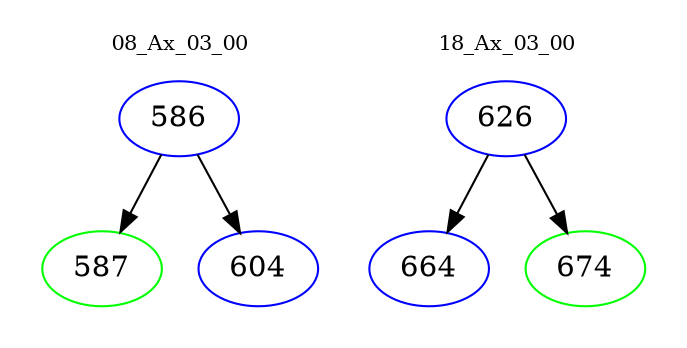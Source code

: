 digraph{
subgraph cluster_0 {
color = white
label = "08_Ax_03_00";
fontsize=10;
T0_586 [label="586", color="blue"]
T0_586 -> T0_587 [color="black"]
T0_587 [label="587", color="green"]
T0_586 -> T0_604 [color="black"]
T0_604 [label="604", color="blue"]
}
subgraph cluster_1 {
color = white
label = "18_Ax_03_00";
fontsize=10;
T1_626 [label="626", color="blue"]
T1_626 -> T1_664 [color="black"]
T1_664 [label="664", color="blue"]
T1_626 -> T1_674 [color="black"]
T1_674 [label="674", color="green"]
}
}
